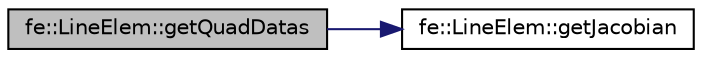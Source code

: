 digraph "fe::LineElem::getQuadDatas"
{
  edge [fontname="Helvetica",fontsize="10",labelfontname="Helvetica",labelfontsize="10"];
  node [fontname="Helvetica",fontsize="10",shape=record];
  rankdir="LR";
  Node19 [label="fe::LineElem::getQuadDatas",height=0.2,width=0.4,color="black", fillcolor="grey75", style="filled", fontcolor="black"];
  Node19 -> Node20 [color="midnightblue",fontsize="10",style="solid",fontname="Helvetica"];
  Node20 [label="fe::LineElem::getJacobian",height=0.2,width=0.4,color="black", fillcolor="white", style="filled",URL="$classfe_1_1LineElem.html#ac79c4f902b33d7fea62b9cb03491234a",tooltip="Computes Jacobian of the map . "];
}
